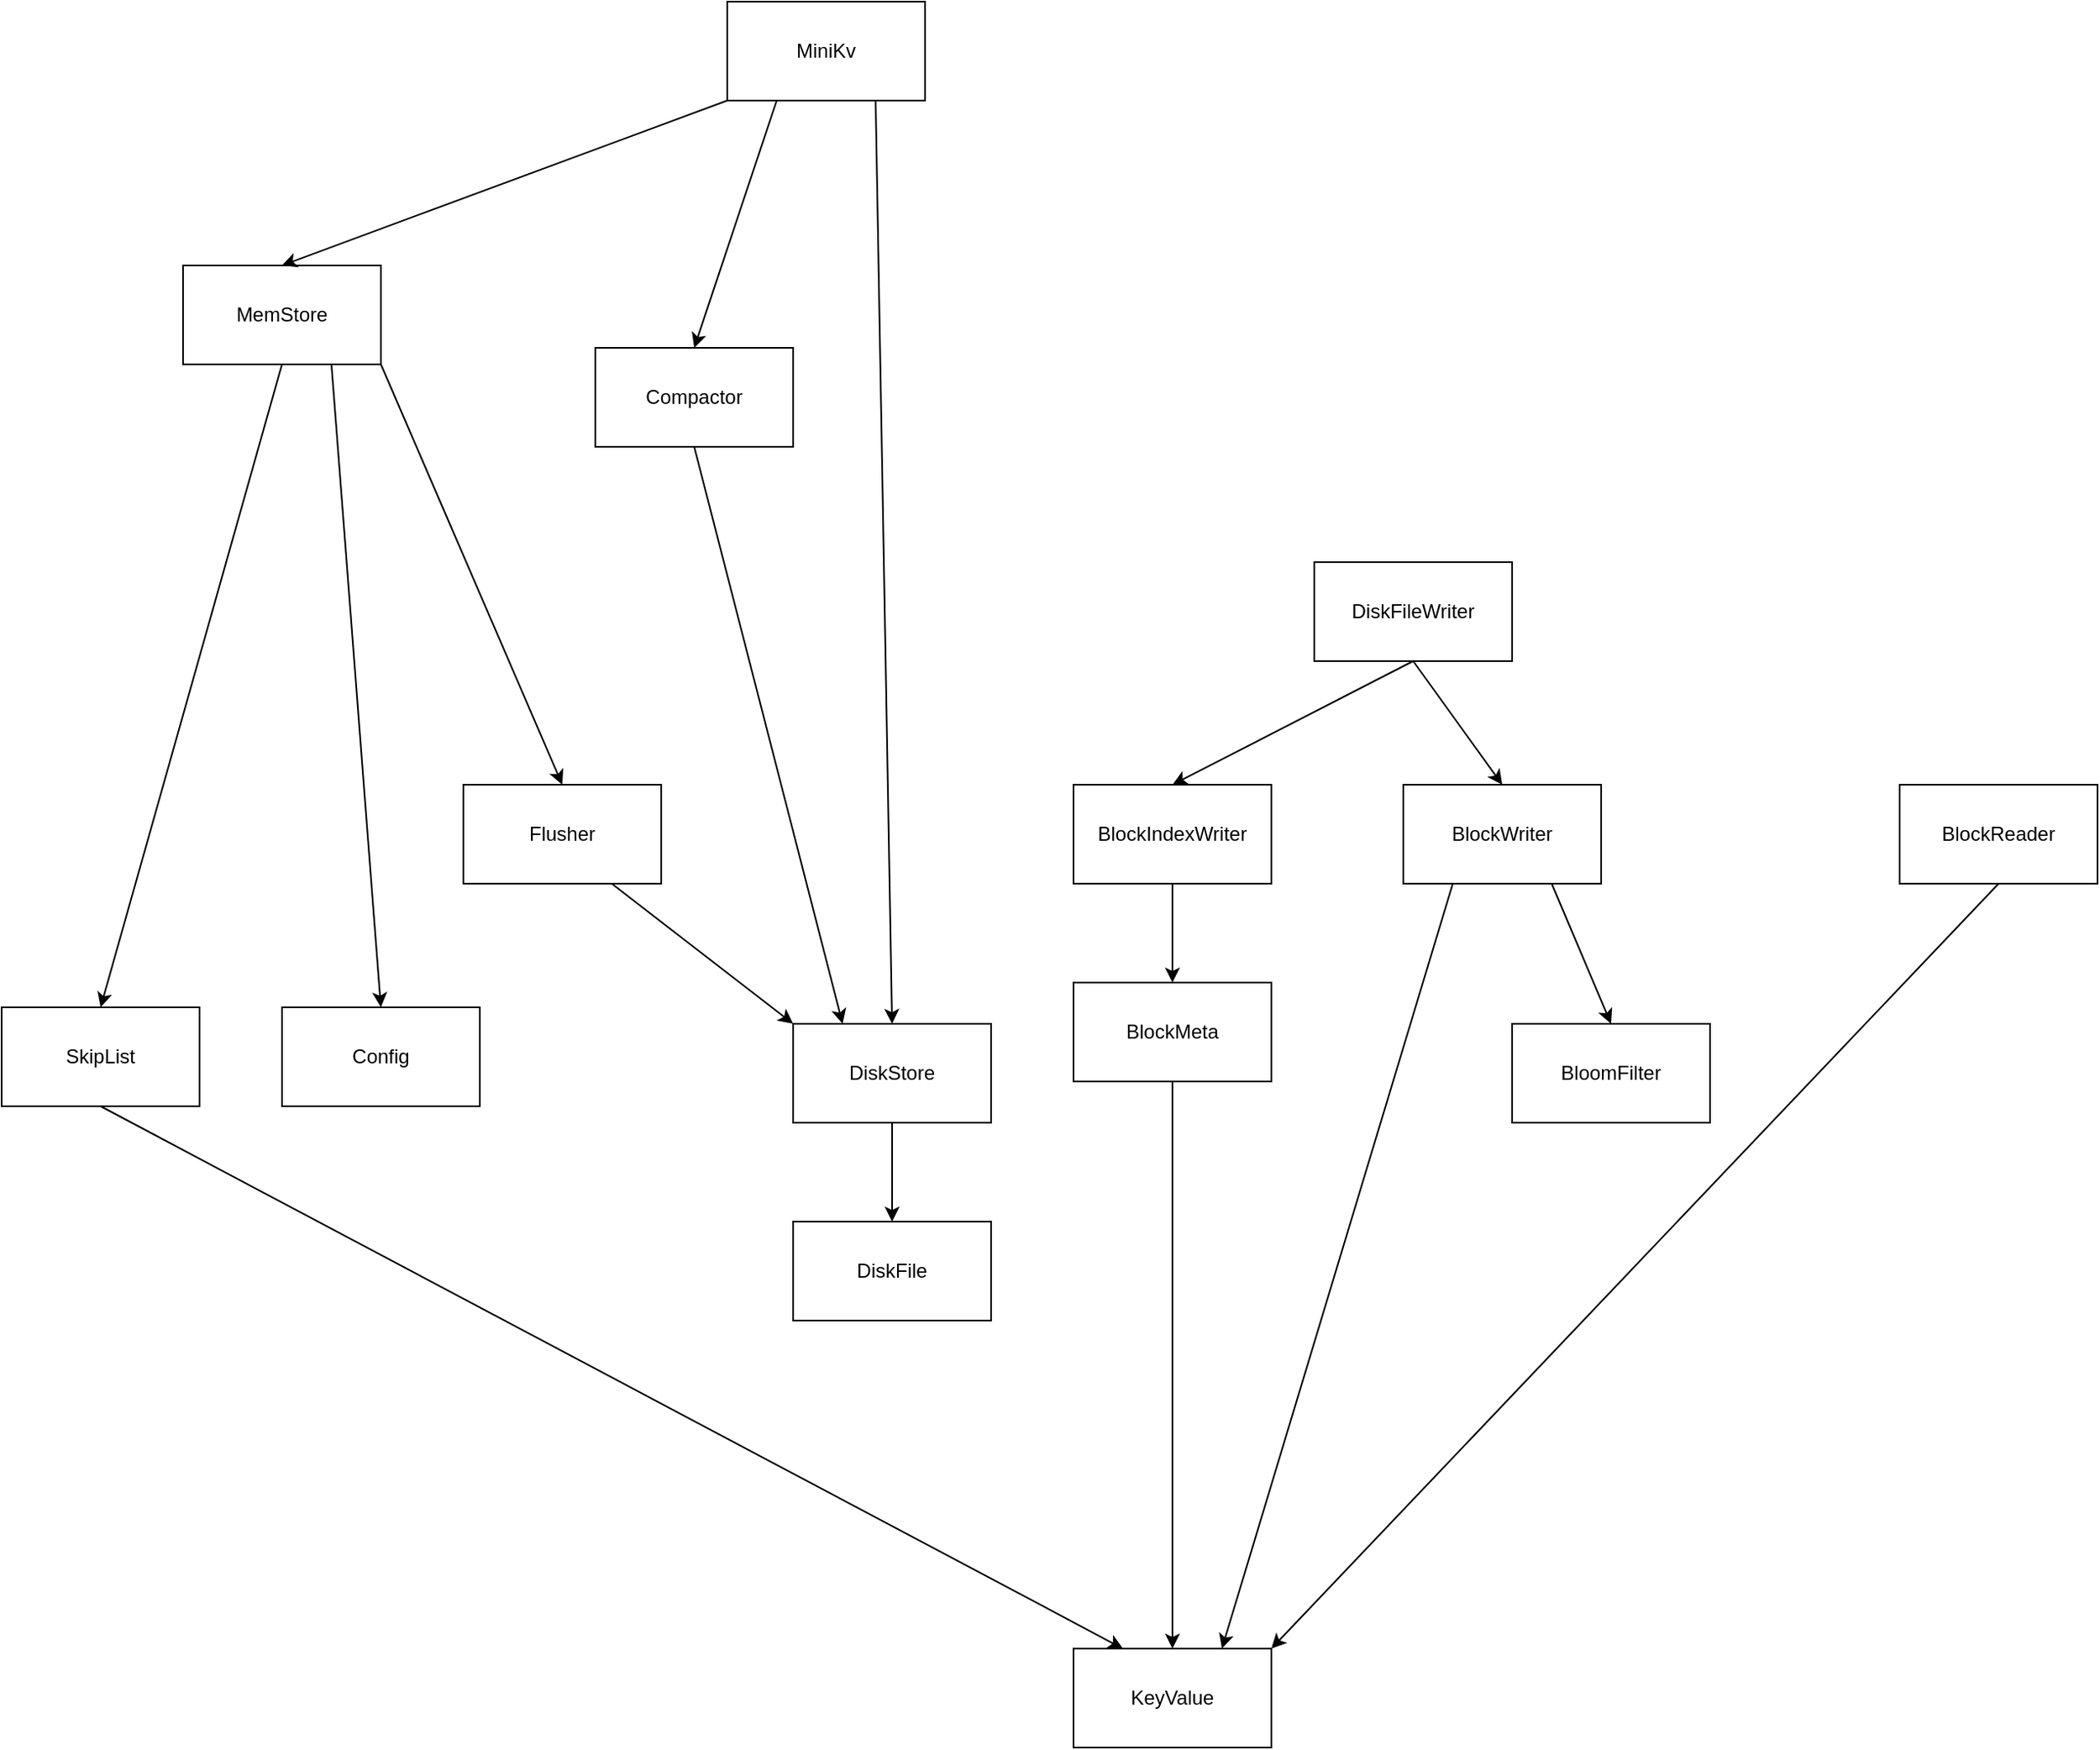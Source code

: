 <mxfile version="15.2.7" type="github">
  <diagram id="6XfWVRQHaht089npP0L1" name="Page-1">
    <mxGraphModel dx="1527" dy="952" grid="1" gridSize="10" guides="1" tooltips="1" connect="1" arrows="1" fold="1" page="1" pageScale="1" pageWidth="827" pageHeight="1169" math="0" shadow="0">
      <root>
        <mxCell id="0" />
        <mxCell id="1" parent="0" />
        <mxCell id="MxQzuqg8HQh9UImIsZXu-1" value="DiskStore" style="rounded=0;whiteSpace=wrap;html=1;" vertex="1" parent="1">
          <mxGeometry x="510" y="790" width="120" height="60" as="geometry" />
        </mxCell>
        <mxCell id="MxQzuqg8HQh9UImIsZXu-2" value="" style="endArrow=classic;html=1;exitX=0.5;exitY=1;exitDx=0;exitDy=0;" edge="1" parent="1" source="MxQzuqg8HQh9UImIsZXu-1">
          <mxGeometry width="50" height="50" relative="1" as="geometry">
            <mxPoint x="640" y="890" as="sourcePoint" />
            <mxPoint x="570" y="910" as="targetPoint" />
          </mxGeometry>
        </mxCell>
        <mxCell id="MxQzuqg8HQh9UImIsZXu-3" value="DiskFile" style="rounded=0;whiteSpace=wrap;html=1;" vertex="1" parent="1">
          <mxGeometry x="510" y="910" width="120" height="60" as="geometry" />
        </mxCell>
        <mxCell id="MxQzuqg8HQh9UImIsZXu-5" value="DiskFileWriter" style="rounded=0;whiteSpace=wrap;html=1;" vertex="1" parent="1">
          <mxGeometry x="826" y="510" width="120" height="60" as="geometry" />
        </mxCell>
        <mxCell id="MxQzuqg8HQh9UImIsZXu-6" value="" style="endArrow=classic;html=1;exitX=0.5;exitY=1;exitDx=0;exitDy=0;entryX=0.5;entryY=0;entryDx=0;entryDy=0;" edge="1" parent="1" source="MxQzuqg8HQh9UImIsZXu-5" target="MxQzuqg8HQh9UImIsZXu-7">
          <mxGeometry width="50" height="50" relative="1" as="geometry">
            <mxPoint x="746" y="610" as="sourcePoint" />
            <mxPoint x="826" y="650" as="targetPoint" />
          </mxGeometry>
        </mxCell>
        <mxCell id="MxQzuqg8HQh9UImIsZXu-7" value="BlockWriter" style="rounded=0;whiteSpace=wrap;html=1;" vertex="1" parent="1">
          <mxGeometry x="880" y="645" width="120" height="60" as="geometry" />
        </mxCell>
        <mxCell id="MxQzuqg8HQh9UImIsZXu-8" value="BlockIndexWriter" style="rounded=0;whiteSpace=wrap;html=1;" vertex="1" parent="1">
          <mxGeometry x="680" y="645" width="120" height="60" as="geometry" />
        </mxCell>
        <mxCell id="MxQzuqg8HQh9UImIsZXu-9" value="" style="endArrow=classic;html=1;entryX=0.5;entryY=0;entryDx=0;entryDy=0;" edge="1" parent="1" target="MxQzuqg8HQh9UImIsZXu-8">
          <mxGeometry width="50" height="50" relative="1" as="geometry">
            <mxPoint x="886" y="570" as="sourcePoint" />
            <mxPoint x="796" y="560" as="targetPoint" />
          </mxGeometry>
        </mxCell>
        <mxCell id="MxQzuqg8HQh9UImIsZXu-11" value="BlockMeta" style="rounded=0;whiteSpace=wrap;html=1;" vertex="1" parent="1">
          <mxGeometry x="680" y="765" width="120" height="60" as="geometry" />
        </mxCell>
        <mxCell id="MxQzuqg8HQh9UImIsZXu-12" value="" style="endArrow=classic;html=1;exitX=0.5;exitY=1;exitDx=0;exitDy=0;entryX=0.5;entryY=0;entryDx=0;entryDy=0;" edge="1" parent="1" source="MxQzuqg8HQh9UImIsZXu-8" target="MxQzuqg8HQh9UImIsZXu-11">
          <mxGeometry width="50" height="50" relative="1" as="geometry">
            <mxPoint x="746" y="610" as="sourcePoint" />
            <mxPoint x="996" y="750" as="targetPoint" />
          </mxGeometry>
        </mxCell>
        <mxCell id="MxQzuqg8HQh9UImIsZXu-13" value="MemStore" style="rounded=0;whiteSpace=wrap;html=1;" vertex="1" parent="1">
          <mxGeometry x="140" y="330" width="120" height="60" as="geometry" />
        </mxCell>
        <mxCell id="MxQzuqg8HQh9UImIsZXu-14" value="SkipList" style="rounded=0;whiteSpace=wrap;html=1;" vertex="1" parent="1">
          <mxGeometry x="30" y="780" width="120" height="60" as="geometry" />
        </mxCell>
        <mxCell id="MxQzuqg8HQh9UImIsZXu-16" value="Flusher" style="rounded=0;whiteSpace=wrap;html=1;" vertex="1" parent="1">
          <mxGeometry x="310" y="645" width="120" height="60" as="geometry" />
        </mxCell>
        <mxCell id="MxQzuqg8HQh9UImIsZXu-17" value="Config" style="rounded=0;whiteSpace=wrap;html=1;" vertex="1" parent="1">
          <mxGeometry x="200" y="780" width="120" height="60" as="geometry" />
        </mxCell>
        <mxCell id="MxQzuqg8HQh9UImIsZXu-19" value="" style="endArrow=classic;html=1;exitX=0.75;exitY=1;exitDx=0;exitDy=0;entryX=0.5;entryY=0;entryDx=0;entryDy=0;" edge="1" parent="1" source="MxQzuqg8HQh9UImIsZXu-13" target="MxQzuqg8HQh9UImIsZXu-17">
          <mxGeometry width="50" height="50" relative="1" as="geometry">
            <mxPoint x="390" y="785" as="sourcePoint" />
            <mxPoint x="440" y="735" as="targetPoint" />
          </mxGeometry>
        </mxCell>
        <mxCell id="MxQzuqg8HQh9UImIsZXu-20" value="" style="endArrow=classic;html=1;exitX=0.5;exitY=1;exitDx=0;exitDy=0;entryX=0.5;entryY=0;entryDx=0;entryDy=0;" edge="1" parent="1" source="MxQzuqg8HQh9UImIsZXu-13" target="MxQzuqg8HQh9UImIsZXu-14">
          <mxGeometry width="50" height="50" relative="1" as="geometry">
            <mxPoint x="340" y="707" as="sourcePoint" />
            <mxPoint x="270" y="765" as="targetPoint" />
          </mxGeometry>
        </mxCell>
        <mxCell id="MxQzuqg8HQh9UImIsZXu-21" value="" style="endArrow=classic;html=1;exitX=1;exitY=1;exitDx=0;exitDy=0;entryX=0.5;entryY=0;entryDx=0;entryDy=0;entryPerimeter=0;" edge="1" parent="1" source="MxQzuqg8HQh9UImIsZXu-13" target="MxQzuqg8HQh9UImIsZXu-16">
          <mxGeometry width="50" height="50" relative="1" as="geometry">
            <mxPoint x="280" y="1015" as="sourcePoint" />
            <mxPoint x="330" y="965" as="targetPoint" />
          </mxGeometry>
        </mxCell>
        <mxCell id="MxQzuqg8HQh9UImIsZXu-22" value="MiniKv" style="rounded=0;whiteSpace=wrap;html=1;" vertex="1" parent="1">
          <mxGeometry x="470" y="170" width="120" height="60" as="geometry" />
        </mxCell>
        <mxCell id="MxQzuqg8HQh9UImIsZXu-23" value="Compactor" style="rounded=0;whiteSpace=wrap;html=1;" vertex="1" parent="1">
          <mxGeometry x="390" y="380" width="120" height="60" as="geometry" />
        </mxCell>
        <mxCell id="MxQzuqg8HQh9UImIsZXu-24" value="" style="endArrow=classic;html=1;exitX=0;exitY=1;exitDx=0;exitDy=0;entryX=0.5;entryY=0;entryDx=0;entryDy=0;" edge="1" parent="1" source="MxQzuqg8HQh9UImIsZXu-22" target="MxQzuqg8HQh9UImIsZXu-13">
          <mxGeometry width="50" height="50" relative="1" as="geometry">
            <mxPoint x="300" y="510" as="sourcePoint" />
            <mxPoint x="340" y="640" as="targetPoint" />
          </mxGeometry>
        </mxCell>
        <mxCell id="MxQzuqg8HQh9UImIsZXu-25" value="" style="endArrow=classic;html=1;entryX=0.5;entryY=0;entryDx=0;entryDy=0;exitX=0.75;exitY=1;exitDx=0;exitDy=0;" edge="1" parent="1" source="MxQzuqg8HQh9UImIsZXu-22" target="MxQzuqg8HQh9UImIsZXu-1">
          <mxGeometry width="50" height="50" relative="1" as="geometry">
            <mxPoint x="380" y="450" as="sourcePoint" />
            <mxPoint x="430" y="400" as="targetPoint" />
          </mxGeometry>
        </mxCell>
        <mxCell id="MxQzuqg8HQh9UImIsZXu-26" value="" style="endArrow=classic;html=1;entryX=0.5;entryY=0;entryDx=0;entryDy=0;exitX=0.25;exitY=1;exitDx=0;exitDy=0;" edge="1" parent="1" source="MxQzuqg8HQh9UImIsZXu-22" target="MxQzuqg8HQh9UImIsZXu-23">
          <mxGeometry width="50" height="50" relative="1" as="geometry">
            <mxPoint x="380" y="450" as="sourcePoint" />
            <mxPoint x="430" y="400" as="targetPoint" />
          </mxGeometry>
        </mxCell>
        <mxCell id="MxQzuqg8HQh9UImIsZXu-27" value="KeyValue" style="rounded=0;whiteSpace=wrap;html=1;" vertex="1" parent="1">
          <mxGeometry x="680" y="1169" width="120" height="60" as="geometry" />
        </mxCell>
        <mxCell id="MxQzuqg8HQh9UImIsZXu-28" value="" style="endArrow=classic;html=1;entryX=0.75;entryY=0;entryDx=0;entryDy=0;exitX=0.25;exitY=1;exitDx=0;exitDy=0;" edge="1" parent="1" source="MxQzuqg8HQh9UImIsZXu-7" target="MxQzuqg8HQh9UImIsZXu-27">
          <mxGeometry width="50" height="50" relative="1" as="geometry">
            <mxPoint x="806" y="700" as="sourcePoint" />
            <mxPoint x="716" y="770" as="targetPoint" />
          </mxGeometry>
        </mxCell>
        <mxCell id="MxQzuqg8HQh9UImIsZXu-29" value="" style="endArrow=classic;html=1;exitX=0.5;exitY=1;exitDx=0;exitDy=0;entryX=0.25;entryY=0;entryDx=0;entryDy=0;" edge="1" parent="1" source="MxQzuqg8HQh9UImIsZXu-14" target="MxQzuqg8HQh9UImIsZXu-27">
          <mxGeometry width="50" height="50" relative="1" as="geometry">
            <mxPoint x="816" y="710" as="sourcePoint" />
            <mxPoint x="590" y="990" as="targetPoint" />
          </mxGeometry>
        </mxCell>
        <mxCell id="MxQzuqg8HQh9UImIsZXu-30" value="BloomFilter" style="rounded=0;whiteSpace=wrap;html=1;" vertex="1" parent="1">
          <mxGeometry x="946" y="790" width="120" height="60" as="geometry" />
        </mxCell>
        <mxCell id="MxQzuqg8HQh9UImIsZXu-31" value="" style="endArrow=classic;html=1;entryX=0.5;entryY=0;entryDx=0;entryDy=0;exitX=0.75;exitY=1;exitDx=0;exitDy=0;" edge="1" parent="1" source="MxQzuqg8HQh9UImIsZXu-7" target="MxQzuqg8HQh9UImIsZXu-30">
          <mxGeometry width="50" height="50" relative="1" as="geometry">
            <mxPoint x="816" y="710" as="sourcePoint" />
            <mxPoint x="600" y="1000" as="targetPoint" />
          </mxGeometry>
        </mxCell>
        <mxCell id="MxQzuqg8HQh9UImIsZXu-32" value="" style="endArrow=classic;html=1;exitX=0.5;exitY=1;exitDx=0;exitDy=0;entryX=0.5;entryY=0;entryDx=0;entryDy=0;" edge="1" parent="1" source="MxQzuqg8HQh9UImIsZXu-11" target="MxQzuqg8HQh9UImIsZXu-27">
          <mxGeometry width="50" height="50" relative="1" as="geometry">
            <mxPoint x="380" y="650" as="sourcePoint" />
            <mxPoint x="740" y="980" as="targetPoint" />
          </mxGeometry>
        </mxCell>
        <mxCell id="MxQzuqg8HQh9UImIsZXu-34" value="BlockReader" style="rounded=0;whiteSpace=wrap;html=1;" vertex="1" parent="1">
          <mxGeometry x="1181" y="645" width="120" height="60" as="geometry" />
        </mxCell>
        <mxCell id="MxQzuqg8HQh9UImIsZXu-35" value="" style="endArrow=classic;html=1;exitX=0.5;exitY=1;exitDx=0;exitDy=0;entryX=1;entryY=0;entryDx=0;entryDy=0;" edge="1" parent="1" source="MxQzuqg8HQh9UImIsZXu-34" target="MxQzuqg8HQh9UImIsZXu-27">
          <mxGeometry width="50" height="50" relative="1" as="geometry">
            <mxPoint x="1020" y="715" as="sourcePoint" />
            <mxPoint x="800" y="1160" as="targetPoint" />
          </mxGeometry>
        </mxCell>
        <mxCell id="MxQzuqg8HQh9UImIsZXu-36" value="" style="endArrow=classic;html=1;exitX=0.5;exitY=1;exitDx=0;exitDy=0;entryX=0.25;entryY=0;entryDx=0;entryDy=0;" edge="1" parent="1" source="MxQzuqg8HQh9UImIsZXu-23" target="MxQzuqg8HQh9UImIsZXu-1">
          <mxGeometry width="50" height="50" relative="1" as="geometry">
            <mxPoint x="590" y="740" as="sourcePoint" />
            <mxPoint x="640" y="690" as="targetPoint" />
          </mxGeometry>
        </mxCell>
        <mxCell id="MxQzuqg8HQh9UImIsZXu-38" value="" style="endArrow=classic;html=1;entryX=0;entryY=0;entryDx=0;entryDy=0;exitX=0.75;exitY=1;exitDx=0;exitDy=0;" edge="1" parent="1" source="MxQzuqg8HQh9UImIsZXu-16" target="MxQzuqg8HQh9UImIsZXu-1">
          <mxGeometry width="50" height="50" relative="1" as="geometry">
            <mxPoint x="370" y="710" as="sourcePoint" />
            <mxPoint x="590" y="655" as="targetPoint" />
          </mxGeometry>
        </mxCell>
      </root>
    </mxGraphModel>
  </diagram>
</mxfile>
